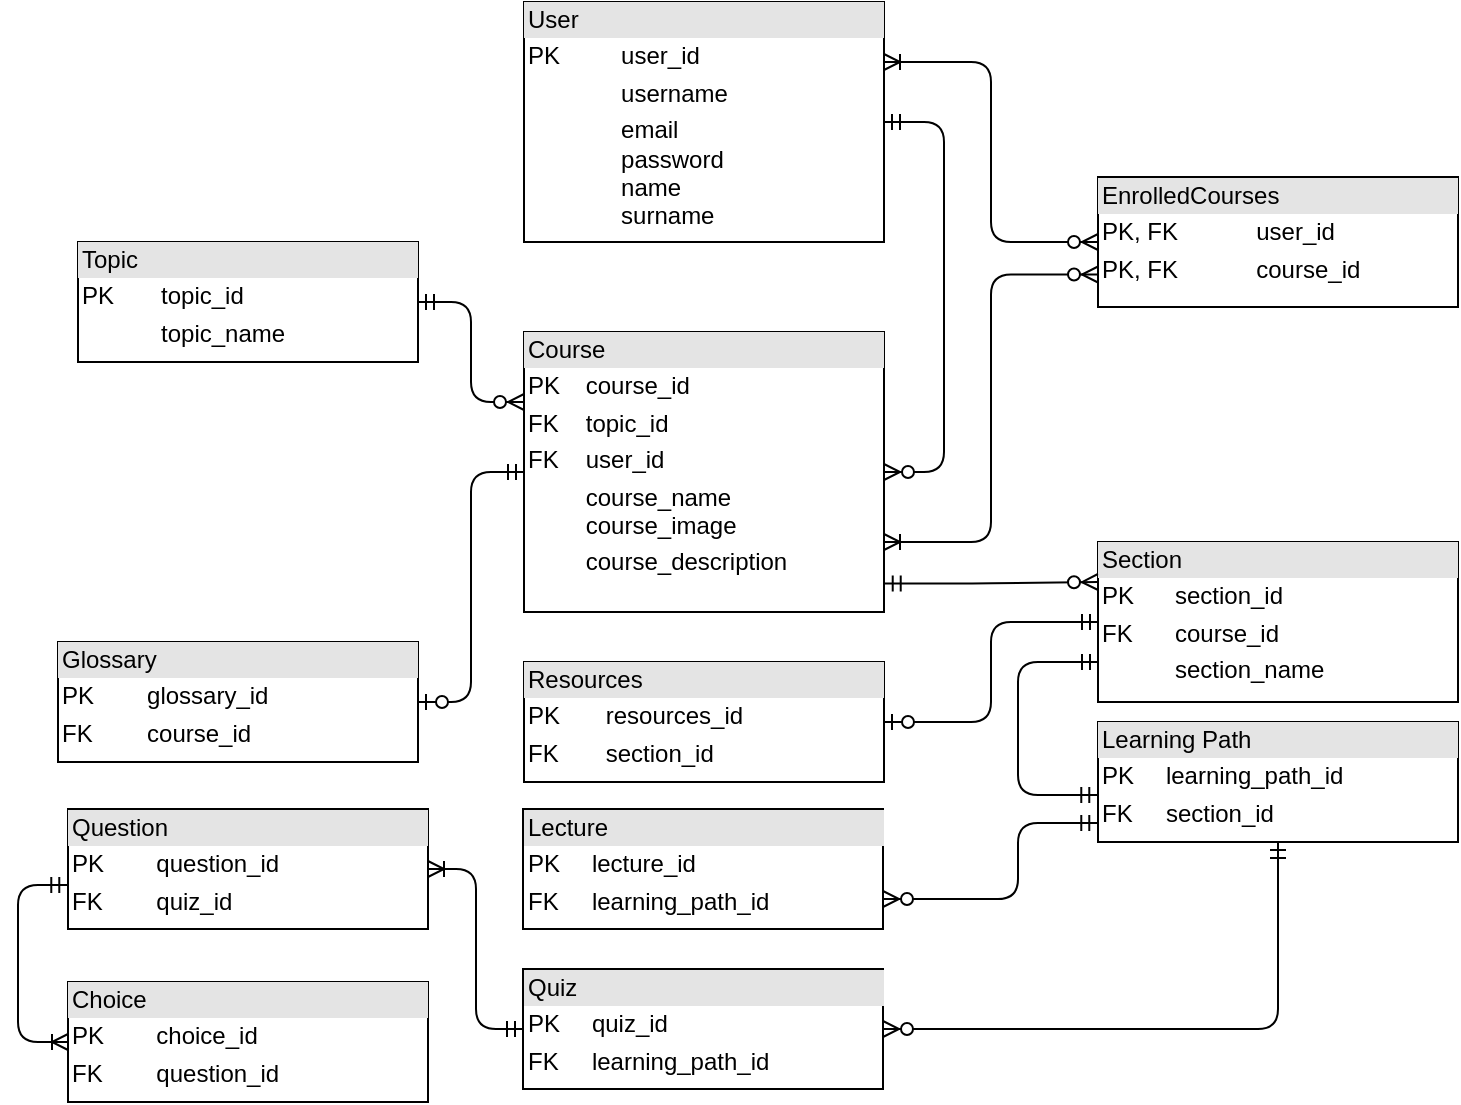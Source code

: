 <mxfile version="10.6.0" type="github"><diagram id="4smJTqfYccz8SPc3Ry8w" name="Page-1"><mxGraphModel dx="1394" dy="764" grid="1" gridSize="10" guides="1" tooltips="1" connect="1" arrows="1" fold="1" page="1" pageScale="1" pageWidth="827" pageHeight="1169" math="0" shadow="0"><root><mxCell id="0"/><mxCell id="1" parent="0"/><mxCell id="QDLdsIf3yvHIlHnee32k-2" value="&lt;div style=&quot;box-sizing: border-box ; width: 100% ; background: #e4e4e4 ; padding: 2px&quot;&gt;User&lt;/div&gt;&lt;table style=&quot;width: 100% ; font-size: 1em&quot; cellpadding=&quot;2&quot; cellspacing=&quot;0&quot;&gt;&lt;tbody&gt;&lt;tr&gt;&lt;td&gt;PK&lt;/td&gt;&lt;td&gt;user_id&lt;/td&gt;&lt;/tr&gt;&lt;tr&gt;&lt;td&gt;&lt;br&gt;&lt;/td&gt;&lt;td&gt;username&lt;/td&gt;&lt;/tr&gt;&lt;tr&gt;&lt;td&gt;&lt;/td&gt;&lt;td&gt;email&lt;br&gt;password&lt;br&gt;name&lt;br&gt;surname&lt;/td&gt;&lt;/tr&gt;&lt;/tbody&gt;&lt;/table&gt;" style="verticalAlign=top;align=left;overflow=fill;html=1;" parent="1" vertex="1"><mxGeometry x="323" y="40" width="180" height="120" as="geometry"/></mxCell><mxCell id="QDLdsIf3yvHIlHnee32k-3" value="&lt;div style=&quot;box-sizing: border-box ; width: 100% ; background: #e4e4e4 ; padding: 2px&quot;&gt;Topic&lt;/div&gt;&lt;table style=&quot;width: 100% ; font-size: 1em&quot; cellpadding=&quot;2&quot; cellspacing=&quot;0&quot;&gt;&lt;tbody&gt;&lt;tr&gt;&lt;td&gt;PK&lt;/td&gt;&lt;td&gt;topic_id&lt;/td&gt;&lt;/tr&gt;&lt;tr&gt;&lt;td&gt;&lt;br&gt;&lt;/td&gt;&lt;td&gt;topic_name&lt;/td&gt;&lt;/tr&gt;&lt;tr&gt;&lt;td&gt;&lt;/td&gt;&lt;td&gt;&lt;br&gt;&lt;/td&gt;&lt;/tr&gt;&lt;/tbody&gt;&lt;/table&gt;" style="verticalAlign=top;align=left;overflow=fill;html=1;" parent="1" vertex="1"><mxGeometry x="100" y="160" width="170" height="60" as="geometry"/></mxCell><object label="&lt;div style=&quot;box-sizing: border-box ; width: 100% ; background: #e4e4e4 ; padding: 2px&quot;&gt;Course&lt;/div&gt;&lt;table style=&quot;width: 100% ; font-size: 1em&quot; cellpadding=&quot;2&quot; cellspacing=&quot;0&quot;&gt;&lt;tbody&gt;&lt;tr&gt;&lt;td&gt;PK&lt;/td&gt;&lt;td&gt;course_id&lt;/td&gt;&lt;/tr&gt;&lt;tr&gt;&lt;td&gt;FK&lt;/td&gt;&lt;td&gt;topic_id&lt;/td&gt;&lt;/tr&gt;&lt;tr&gt;&lt;td&gt;FK&lt;/td&gt;&lt;td&gt;user_id&lt;/td&gt;&lt;/tr&gt;&lt;tr&gt;&lt;td&gt;&lt;/td&gt;&lt;td&gt;course_name&lt;br&gt;course_image&lt;br&gt;&lt;/td&gt;&lt;/tr&gt;&lt;tr&gt;&lt;td&gt;&lt;br&gt;&lt;/td&gt;&lt;td&gt;course_description&lt;br&gt;&lt;br&gt;&lt;/td&gt;&lt;/tr&gt;&lt;/tbody&gt;&lt;/table&gt;" id="QDLdsIf3yvHIlHnee32k-5"><mxCell style="verticalAlign=top;align=left;overflow=fill;html=1;" parent="1" vertex="1"><mxGeometry x="323" y="205" width="180" height="140" as="geometry"/></mxCell></object><mxCell id="QDLdsIf3yvHIlHnee32k-6" value="&lt;div style=&quot;box-sizing: border-box ; width: 100% ; background: #e4e4e4 ; padding: 2px&quot;&gt;EnrolledCourses&lt;/div&gt;&lt;table style=&quot;width: 100% ; font-size: 1em&quot; cellpadding=&quot;2&quot; cellspacing=&quot;0&quot;&gt;&lt;tbody&gt;&lt;tr&gt;&lt;td&gt;PK, FK&lt;/td&gt;&lt;td&gt;user_id&lt;/td&gt;&lt;/tr&gt;&lt;tr&gt;&lt;td&gt;PK, FK&lt;/td&gt;&lt;td&gt;course_id&lt;/td&gt;&lt;/tr&gt;&lt;tr&gt;&lt;td&gt;&lt;br&gt;&lt;/td&gt;&lt;td&gt;&lt;/td&gt;&lt;/tr&gt;&lt;/tbody&gt;&lt;/table&gt;" style="verticalAlign=top;align=left;overflow=fill;html=1;" parent="1" vertex="1"><mxGeometry x="610" y="127.5" width="180" height="65" as="geometry"/></mxCell><mxCell id="QDLdsIf3yvHIlHnee32k-9" value="" style="edgeStyle=entityRelationEdgeStyle;fontSize=12;html=1;endArrow=ERzeroToMany;startArrow=ERmandOne;exitX=1;exitY=0.5;exitDx=0;exitDy=0;" parent="1" source="QDLdsIf3yvHIlHnee32k-2" target="QDLdsIf3yvHIlHnee32k-5" edge="1"><mxGeometry width="100" height="100" relative="1" as="geometry"><mxPoint x="50" y="600" as="sourcePoint"/><mxPoint x="150" y="500" as="targetPoint"/></mxGeometry></mxCell><mxCell id="QDLdsIf3yvHIlHnee32k-12" value="" style="edgeStyle=elbowEdgeStyle;fontSize=12;html=1;endArrow=ERzeroToMany;startArrow=ERmandOne;exitX=1;exitY=0.5;exitDx=0;exitDy=0;entryX=0;entryY=0.25;entryDx=0;entryDy=0;" parent="1" source="QDLdsIf3yvHIlHnee32k-3" target="QDLdsIf3yvHIlHnee32k-5" edge="1"><mxGeometry width="100" height="100" relative="1" as="geometry"><mxPoint x="60" y="590" as="sourcePoint"/><mxPoint x="150" y="500" as="targetPoint"/></mxGeometry></mxCell><mxCell id="QDLdsIf3yvHIlHnee32k-14" value="" style="fontSize=12;html=1;endArrow=ERoneToMany;startArrow=ERzeroToMany;exitX=0;exitY=0.5;exitDx=0;exitDy=0;entryX=1;entryY=0.25;entryDx=0;entryDy=0;edgeStyle=elbowEdgeStyle;" parent="1" source="QDLdsIf3yvHIlHnee32k-6" target="QDLdsIf3yvHIlHnee32k-2" edge="1"><mxGeometry width="100" height="100" relative="1" as="geometry"><mxPoint x="740" y="50" as="sourcePoint"/><mxPoint x="660" y="60" as="targetPoint"/></mxGeometry></mxCell><mxCell id="QDLdsIf3yvHIlHnee32k-16" value="" style="fontSize=12;html=1;endArrow=ERoneToMany;startArrow=ERzeroToMany;exitX=0;exitY=0.75;exitDx=0;exitDy=0;entryX=1;entryY=0.75;entryDx=0;entryDy=0;edgeStyle=elbowEdgeStyle;" parent="1" source="QDLdsIf3yvHIlHnee32k-6" target="QDLdsIf3yvHIlHnee32k-5" edge="1"><mxGeometry width="100" height="100" relative="1" as="geometry"><mxPoint x="620" y="248" as="sourcePoint"/><mxPoint x="513" y="80" as="targetPoint"/></mxGeometry></mxCell><object label="&lt;div style=&quot;box-sizing: border-box ; width: 100% ; background: #e4e4e4 ; padding: 2px&quot;&gt;Glossary&lt;/div&gt;&lt;table style=&quot;width: 100% ; font-size: 1em&quot; cellpadding=&quot;2&quot; cellspacing=&quot;0&quot;&gt;&lt;tbody&gt;&lt;tr&gt;&lt;td&gt;PK&lt;/td&gt;&lt;td&gt;glossary_id&lt;/td&gt;&lt;/tr&gt;&lt;tr&gt;&lt;td&gt;FK&lt;/td&gt;&lt;td&gt;course_id&lt;/td&gt;&lt;/tr&gt;&lt;tr&gt;&lt;td&gt;&lt;/td&gt;&lt;td&gt;&lt;/td&gt;&lt;/tr&gt;&lt;/tbody&gt;&lt;/table&gt;&lt;br&gt;" id="QDLdsIf3yvHIlHnee32k-17"><mxCell style="verticalAlign=top;align=left;overflow=fill;html=1;" parent="1" vertex="1"><mxGeometry x="90" y="360" width="180" height="60" as="geometry"/></mxCell></object><object label="&lt;div style=&quot;box-sizing: border-box ; width: 100% ; background: #e4e4e4 ; padding: 2px&quot;&gt;Section&lt;/div&gt;&lt;table style=&quot;width: 100% ; font-size: 1em&quot; cellpadding=&quot;2&quot; cellspacing=&quot;0&quot;&gt;&lt;tbody&gt;&lt;tr&gt;&lt;td&gt;PK&lt;/td&gt;&lt;td&gt;section_id&lt;/td&gt;&lt;/tr&gt;&lt;tr&gt;&lt;td&gt;FK&lt;/td&gt;&lt;td&gt;course_id&lt;/td&gt;&lt;/tr&gt;&lt;tr&gt;&lt;td&gt;&lt;br&gt;&lt;/td&gt;&lt;td&gt;section_name&lt;/td&gt;&lt;/tr&gt;&lt;/tbody&gt;&lt;/table&gt;" id="QDLdsIf3yvHIlHnee32k-18"><mxCell style="verticalAlign=top;align=left;overflow=fill;html=1;" parent="1" vertex="1"><mxGeometry x="610" y="310" width="180" height="80" as="geometry"/></mxCell></object><mxCell id="QDLdsIf3yvHIlHnee32k-19" value="" style="edgeStyle=elbowEdgeStyle;fontSize=12;html=1;endArrow=ERzeroToMany;startArrow=ERmandOne;exitX=1.002;exitY=0.898;exitDx=0;exitDy=0;entryX=0;entryY=0.25;entryDx=0;entryDy=0;exitPerimeter=0;" parent="1" source="QDLdsIf3yvHIlHnee32k-5" target="QDLdsIf3yvHIlHnee32k-18" edge="1"><mxGeometry width="100" height="100" relative="1" as="geometry"><mxPoint x="476.5" y="405" as="sourcePoint"/><mxPoint x="529.5" y="455" as="targetPoint"/><Array as="points"><mxPoint x="547" y="360"/></Array></mxGeometry></mxCell><mxCell id="QDLdsIf3yvHIlHnee32k-21" value="" style="edgeStyle=elbowEdgeStyle;fontSize=12;html=1;endArrow=ERzeroToOne;startArrow=ERmandOne;" parent="1" source="QDLdsIf3yvHIlHnee32k-5" target="QDLdsIf3yvHIlHnee32k-17" edge="1"><mxGeometry width="100" height="100" relative="1" as="geometry"><mxPoint x="90" y="560" as="sourcePoint"/><mxPoint x="190" y="460" as="targetPoint"/></mxGeometry></mxCell><object label="&lt;div style=&quot;box-sizing: border-box ; width: 100% ; background: #e4e4e4 ; padding: 2px&quot;&gt;Resources&lt;/div&gt;&lt;table style=&quot;width: 100% ; font-size: 1em&quot; cellpadding=&quot;2&quot; cellspacing=&quot;0&quot;&gt;&lt;tbody&gt;&lt;tr&gt;&lt;td&gt;PK&lt;/td&gt;&lt;td&gt;resources_id&lt;/td&gt;&lt;/tr&gt;&lt;tr&gt;&lt;td&gt;FK&lt;/td&gt;&lt;td&gt;section_id&lt;/td&gt;&lt;/tr&gt;&lt;tr&gt;&lt;td&gt;&lt;br&gt;&lt;/td&gt;&lt;td&gt;&lt;br&gt;&lt;/td&gt;&lt;/tr&gt;&lt;/tbody&gt;&lt;/table&gt;" id="QDLdsIf3yvHIlHnee32k-23"><mxCell style="verticalAlign=top;align=left;overflow=fill;html=1;" parent="1" vertex="1"><mxGeometry x="323" y="370" width="180" height="60" as="geometry"/></mxCell></object><object label="&lt;div style=&quot;box-sizing: border-box ; width: 100% ; background: #e4e4e4 ; padding: 2px&quot;&gt;Learning Path&lt;/div&gt;&lt;table style=&quot;width: 100% ; font-size: 1em&quot; cellpadding=&quot;2&quot; cellspacing=&quot;0&quot;&gt;&lt;tbody&gt;&lt;tr&gt;&lt;td&gt;PK&lt;/td&gt;&lt;td&gt;learning_path_id&lt;/td&gt;&lt;/tr&gt;&lt;tr&gt;&lt;td&gt;FK&lt;/td&gt;&lt;td&gt;section_id&lt;/td&gt;&lt;/tr&gt;&lt;tr&gt;&lt;td&gt;&lt;br&gt;&lt;/td&gt;&lt;td&gt;&lt;br&gt;&lt;/td&gt;&lt;/tr&gt;&lt;/tbody&gt;&lt;/table&gt;" id="QDLdsIf3yvHIlHnee32k-24"><mxCell style="verticalAlign=top;align=left;overflow=fill;html=1;" parent="1" vertex="1"><mxGeometry x="610" y="400" width="180" height="60" as="geometry"/></mxCell></object><mxCell id="QDLdsIf3yvHIlHnee32k-25" value="" style="edgeStyle=elbowEdgeStyle;fontSize=12;html=1;endArrow=ERzeroToOne;startArrow=ERmandOne;entryX=1;entryY=0.5;entryDx=0;entryDy=0;" parent="1" source="QDLdsIf3yvHIlHnee32k-18" target="QDLdsIf3yvHIlHnee32k-23" edge="1"><mxGeometry width="100" height="100" relative="1" as="geometry"><mxPoint x="573" y="390" as="sourcePoint"/><mxPoint x="520" y="505" as="targetPoint"/></mxGeometry></mxCell><mxCell id="QDLdsIf3yvHIlHnee32k-26" value="" style="edgeStyle=elbowEdgeStyle;fontSize=12;html=1;endArrow=ERmandOne;startArrow=ERmandOne;entryX=0;entryY=0.75;entryDx=0;entryDy=0;exitX=-0.002;exitY=0.608;exitDx=0;exitDy=0;exitPerimeter=0;" parent="1" source="QDLdsIf3yvHIlHnee32k-24" target="QDLdsIf3yvHIlHnee32k-18" edge="1"><mxGeometry width="100" height="100" relative="1" as="geometry"><mxPoint x="90" y="640" as="sourcePoint"/><mxPoint x="190" y="540" as="targetPoint"/><Array as="points"><mxPoint x="570" y="400"/></Array></mxGeometry></mxCell><object label="&lt;div style=&quot;box-sizing: border-box ; width: 100% ; background: #e4e4e4 ; padding: 2px&quot;&gt;Lecture&lt;/div&gt;&lt;table style=&quot;width: 100% ; font-size: 1em&quot; cellpadding=&quot;2&quot; cellspacing=&quot;0&quot;&gt;&lt;tbody&gt;&lt;tr&gt;&lt;td&gt;PK&lt;/td&gt;&lt;td&gt;lecture_id&lt;/td&gt;&lt;/tr&gt;&lt;tr&gt;&lt;td&gt;FK&lt;/td&gt;&lt;td&gt;learning_path_id&lt;/td&gt;&lt;/tr&gt;&lt;tr&gt;&lt;td&gt;&lt;br&gt;&lt;/td&gt;&lt;td&gt;&lt;br&gt;&lt;/td&gt;&lt;/tr&gt;&lt;/tbody&gt;&lt;/table&gt;" id="QDLdsIf3yvHIlHnee32k-27"><mxCell style="verticalAlign=top;align=left;overflow=fill;html=1;" parent="1" vertex="1"><mxGeometry x="322.5" y="443.5" width="180" height="60" as="geometry"/></mxCell></object><object label="&lt;div style=&quot;box-sizing: border-box ; width: 100% ; background: #e4e4e4 ; padding: 2px&quot;&gt;Quiz&lt;/div&gt;&lt;table style=&quot;width: 100% ; font-size: 1em&quot; cellpadding=&quot;2&quot; cellspacing=&quot;0&quot;&gt;&lt;tbody&gt;&lt;tr&gt;&lt;td&gt;PK&lt;/td&gt;&lt;td&gt;quiz_id&lt;/td&gt;&lt;/tr&gt;&lt;tr&gt;&lt;td&gt;FK&lt;/td&gt;&lt;td&gt;learning_path_id&lt;/td&gt;&lt;/tr&gt;&lt;tr&gt;&lt;td&gt;&lt;br&gt;&lt;/td&gt;&lt;td&gt;&lt;br&gt;&lt;/td&gt;&lt;/tr&gt;&lt;/tbody&gt;&lt;/table&gt;" id="QDLdsIf3yvHIlHnee32k-29"><mxCell style="verticalAlign=top;align=left;overflow=fill;html=1;" parent="1" vertex="1"><mxGeometry x="322.5" y="523.5" width="180" height="60" as="geometry"/></mxCell></object><mxCell id="QDLdsIf3yvHIlHnee32k-30" value="" style="edgeStyle=elbowEdgeStyle;fontSize=12;html=1;endArrow=ERzeroToMany;startArrow=ERmandOne;exitX=-0.002;exitY=0.842;exitDx=0;exitDy=0;entryX=1;entryY=0.75;entryDx=0;entryDy=0;exitPerimeter=0;" parent="1" source="QDLdsIf3yvHIlHnee32k-24" target="QDLdsIf3yvHIlHnee32k-27" edge="1"><mxGeometry width="100" height="100" relative="1" as="geometry"><mxPoint x="600" y="584" as="sourcePoint"/><mxPoint x="502" y="500" as="targetPoint"/><Array as="points"><mxPoint x="570" y="470"/></Array></mxGeometry></mxCell><mxCell id="QDLdsIf3yvHIlHnee32k-31" value="" style="edgeStyle=elbowEdgeStyle;fontSize=12;html=1;endArrow=ERzeroToMany;startArrow=ERmandOne;entryX=1;entryY=0.5;entryDx=0;entryDy=0;exitX=0.5;exitY=1;exitDx=0;exitDy=0;" parent="1" source="QDLdsIf3yvHIlHnee32k-24" target="QDLdsIf3yvHIlHnee32k-29" edge="1"><mxGeometry width="100" height="100" relative="1" as="geometry"><mxPoint x="670" y="521" as="sourcePoint"/><mxPoint x="569.667" y="569.667" as="targetPoint"/><Array as="points"><mxPoint x="700" y="510"/></Array></mxGeometry></mxCell><object label="&lt;div style=&quot;box-sizing: border-box ; width: 100% ; background: #e4e4e4 ; padding: 2px&quot;&gt;Question&lt;/div&gt;&lt;table style=&quot;width: 100% ; font-size: 1em&quot; cellpadding=&quot;2&quot; cellspacing=&quot;0&quot;&gt;&lt;tbody&gt;&lt;tr&gt;&lt;td&gt;PK&lt;/td&gt;&lt;td&gt;question_id&lt;/td&gt;&lt;/tr&gt;&lt;tr&gt;&lt;td&gt;FK&lt;/td&gt;&lt;td&gt;quiz_id&lt;/td&gt;&lt;/tr&gt;&lt;tr&gt;&lt;td&gt;&lt;br&gt;&lt;/td&gt;&lt;td&gt;&lt;br&gt;&lt;/td&gt;&lt;/tr&gt;&lt;/tbody&gt;&lt;/table&gt;" id="QDLdsIf3yvHIlHnee32k-32"><mxCell style="verticalAlign=top;align=left;overflow=fill;html=1;" parent="1" vertex="1"><mxGeometry x="95" y="443.5" width="180" height="60" as="geometry"/></mxCell></object><object label="&lt;div style=&quot;box-sizing: border-box ; width: 100% ; background: #e4e4e4 ; padding: 2px&quot;&gt;Choice&lt;/div&gt;&lt;table style=&quot;width: 100% ; font-size: 1em&quot; cellpadding=&quot;2&quot; cellspacing=&quot;0&quot;&gt;&lt;tbody&gt;&lt;tr&gt;&lt;td&gt;PK&lt;/td&gt;&lt;td&gt;choice_id&lt;/td&gt;&lt;/tr&gt;&lt;tr&gt;&lt;td&gt;FK&lt;/td&gt;&lt;td&gt;question_id&lt;/td&gt;&lt;/tr&gt;&lt;tr&gt;&lt;td&gt;&lt;br&gt;&lt;/td&gt;&lt;td&gt;&lt;br&gt;&lt;/td&gt;&lt;/tr&gt;&lt;/tbody&gt;&lt;/table&gt;" id="QDLdsIf3yvHIlHnee32k-35"><mxCell style="verticalAlign=top;align=left;overflow=fill;html=1;" parent="1" vertex="1"><mxGeometry x="95" y="530" width="180" height="60" as="geometry"/></mxCell></object><mxCell id="QDLdsIf3yvHIlHnee32k-38" value="" style="edgeStyle=elbowEdgeStyle;fontSize=12;html=1;endArrow=ERoneToMany;startArrow=ERmandOne;exitX=0;exitY=0.5;exitDx=0;exitDy=0;entryX=1;entryY=0.5;entryDx=0;entryDy=0;" parent="1" source="QDLdsIf3yvHIlHnee32k-29" target="QDLdsIf3yvHIlHnee32k-32" edge="1"><mxGeometry width="100" height="100" relative="1" as="geometry"><mxPoint x="270" y="770" as="sourcePoint"/><mxPoint x="370" y="670" as="targetPoint"/></mxGeometry></mxCell><mxCell id="QDLdsIf3yvHIlHnee32k-39" value="" style="edgeStyle=elbowEdgeStyle;fontSize=12;html=1;endArrow=ERoneToMany;startArrow=ERmandOne;exitX=-0.002;exitY=0.633;exitDx=0;exitDy=0;entryX=0;entryY=0.5;entryDx=0;entryDy=0;exitPerimeter=0;" parent="1" source="QDLdsIf3yvHIlHnee32k-32" target="QDLdsIf3yvHIlHnee32k-35" edge="1"><mxGeometry width="100" height="100" relative="1" as="geometry"><mxPoint x="90.167" y="635.167" as="sourcePoint"/><mxPoint x="10.167" y="625.167" as="targetPoint"/><Array as="points"><mxPoint x="70" y="520"/></Array></mxGeometry></mxCell></root></mxGraphModel></diagram></mxfile>